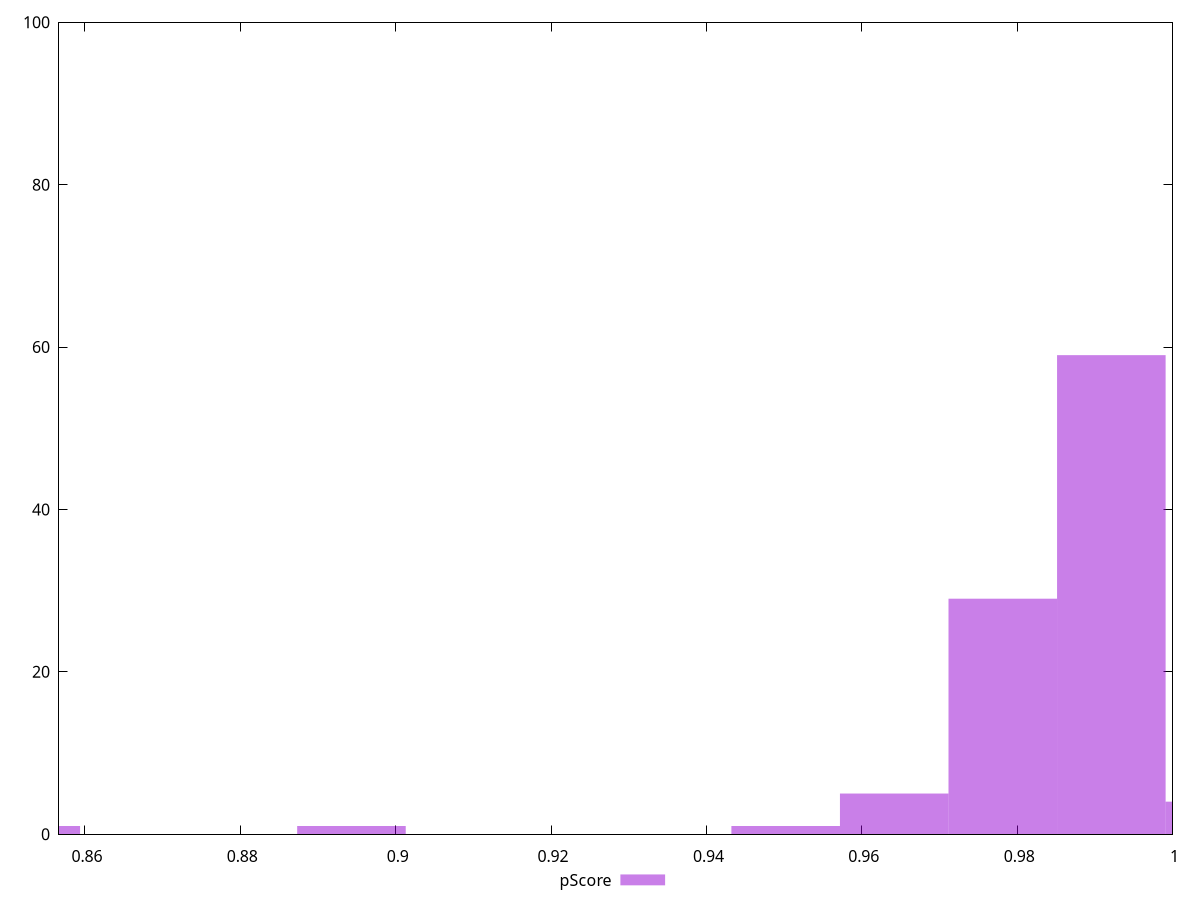 reset

$pScore <<EOF
0.9921275711592921 59
0.9781539433964852 29
1.006101198922099 4
0.9641803156336782 5
0.8523912935312228 1
0.9502066878708713 1
0.8943121768196436 1
EOF

set key outside below
set boxwidth 0.013973627762806931
set xrange [0.8566673604481766:1]
set yrange [0:100]
set trange [0:100]
set style fill transparent solid 0.5 noborder
set terminal svg size 640, 490 enhanced background rgb 'white'
set output "report_00009_2021-02-08T22-37-41.559Z/total-blocking-time/samples/pages+cached+noadtech+nomedia/pScore/histogram.svg"

plot $pScore title "pScore" with boxes

reset
